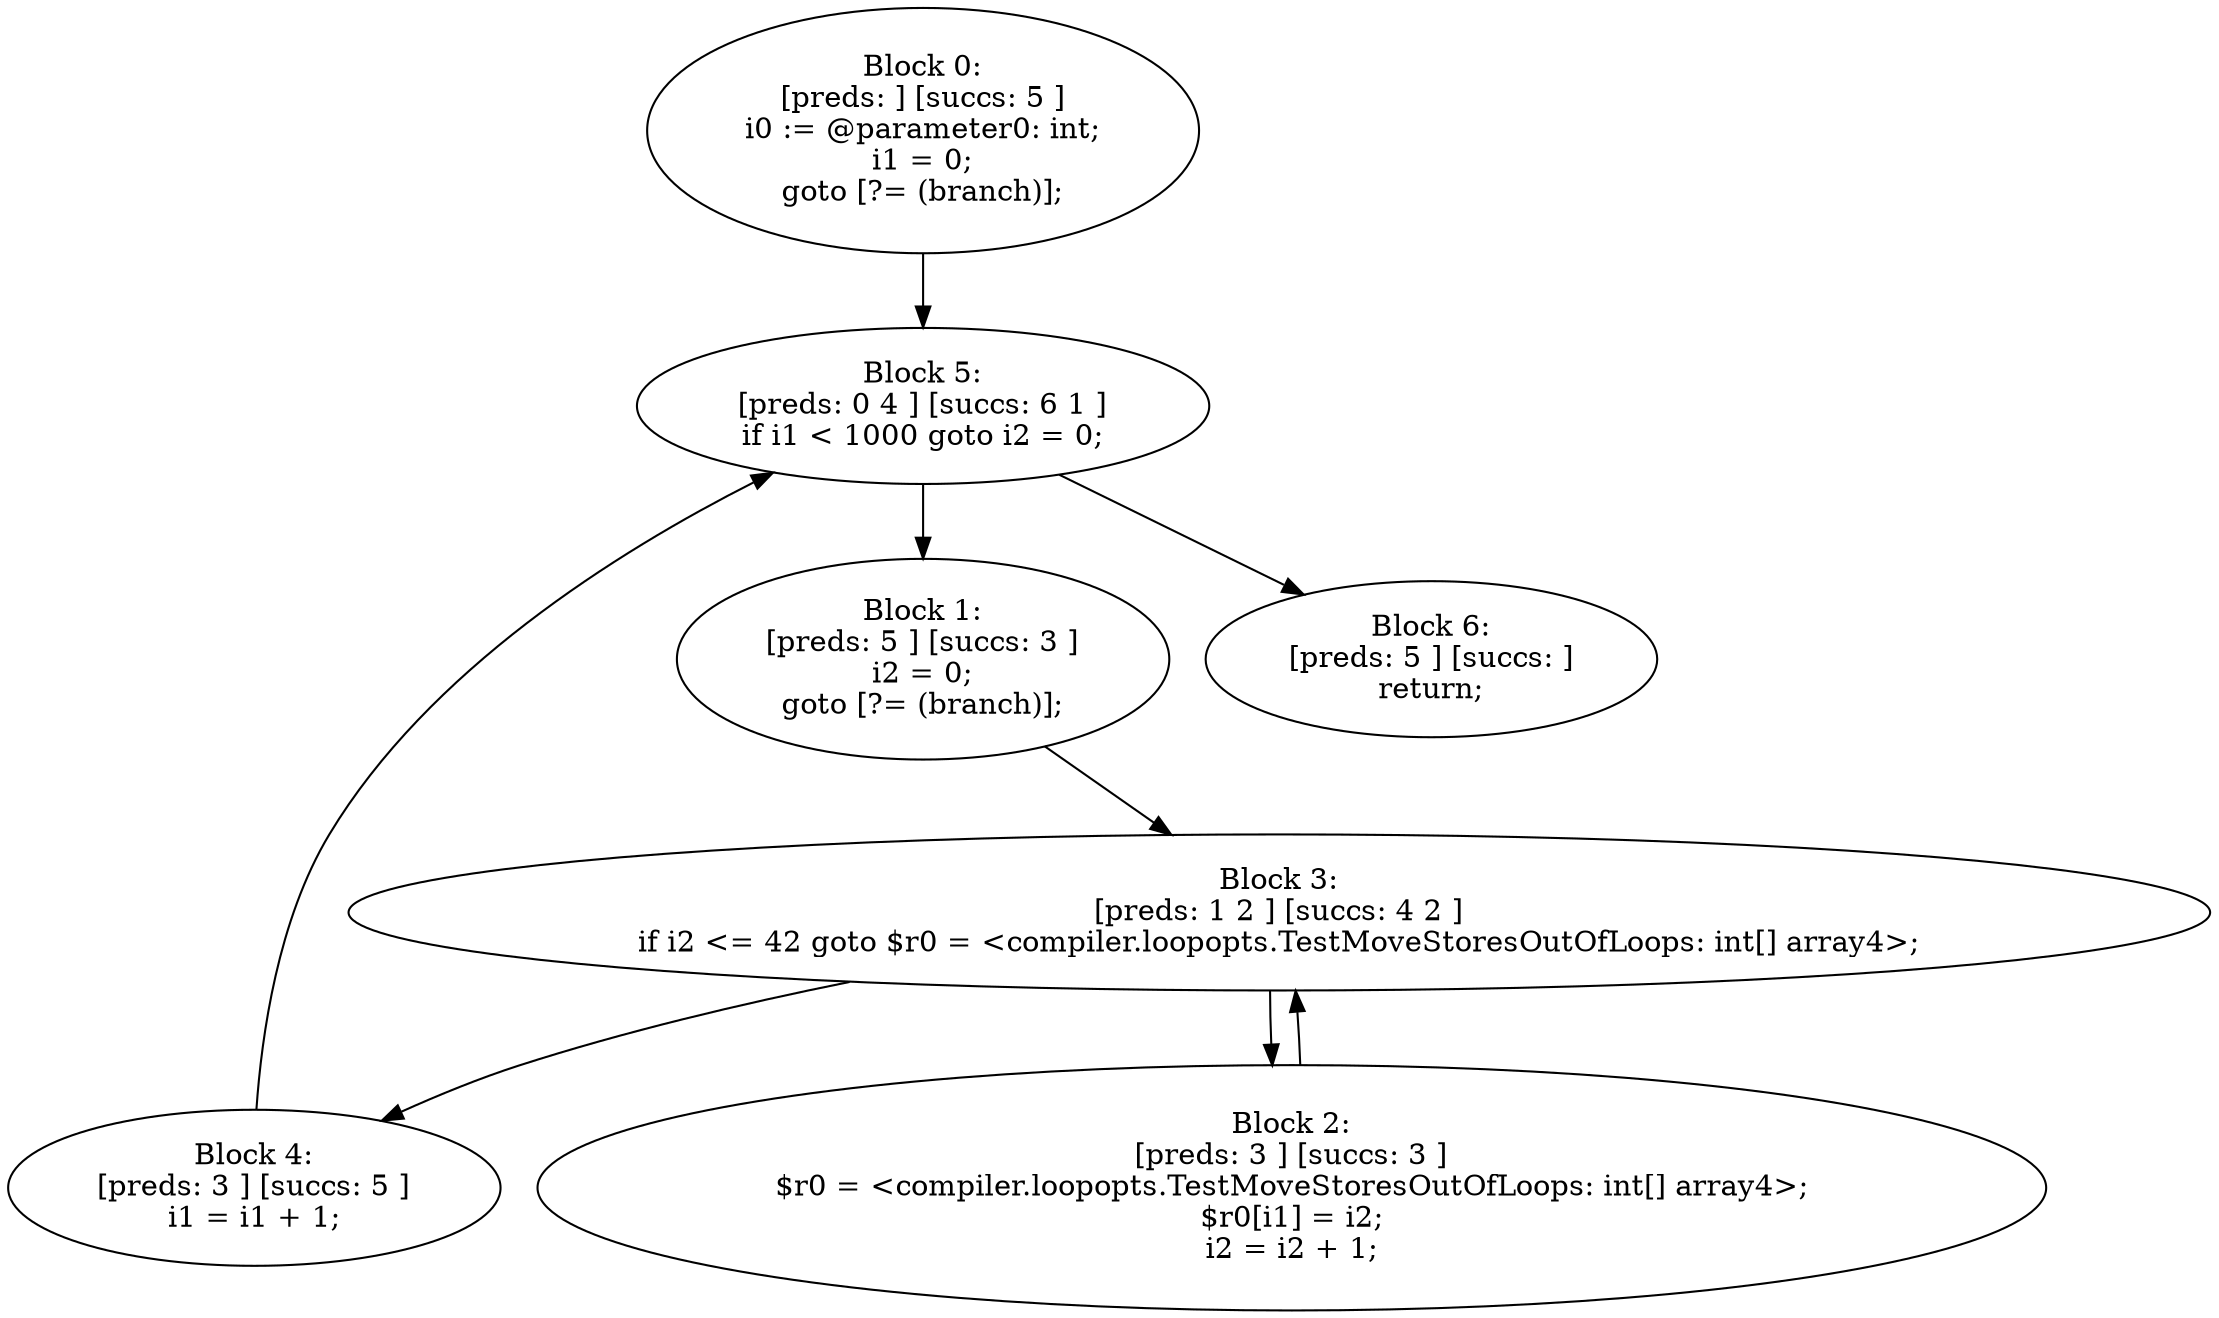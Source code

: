 digraph "unitGraph" {
    "Block 0:
[preds: ] [succs: 5 ]
i0 := @parameter0: int;
i1 = 0;
goto [?= (branch)];
"
    "Block 1:
[preds: 5 ] [succs: 3 ]
i2 = 0;
goto [?= (branch)];
"
    "Block 2:
[preds: 3 ] [succs: 3 ]
$r0 = <compiler.loopopts.TestMoveStoresOutOfLoops: int[] array4>;
$r0[i1] = i2;
i2 = i2 + 1;
"
    "Block 3:
[preds: 1 2 ] [succs: 4 2 ]
if i2 <= 42 goto $r0 = <compiler.loopopts.TestMoveStoresOutOfLoops: int[] array4>;
"
    "Block 4:
[preds: 3 ] [succs: 5 ]
i1 = i1 + 1;
"
    "Block 5:
[preds: 0 4 ] [succs: 6 1 ]
if i1 < 1000 goto i2 = 0;
"
    "Block 6:
[preds: 5 ] [succs: ]
return;
"
    "Block 0:
[preds: ] [succs: 5 ]
i0 := @parameter0: int;
i1 = 0;
goto [?= (branch)];
"->"Block 5:
[preds: 0 4 ] [succs: 6 1 ]
if i1 < 1000 goto i2 = 0;
";
    "Block 1:
[preds: 5 ] [succs: 3 ]
i2 = 0;
goto [?= (branch)];
"->"Block 3:
[preds: 1 2 ] [succs: 4 2 ]
if i2 <= 42 goto $r0 = <compiler.loopopts.TestMoveStoresOutOfLoops: int[] array4>;
";
    "Block 2:
[preds: 3 ] [succs: 3 ]
$r0 = <compiler.loopopts.TestMoveStoresOutOfLoops: int[] array4>;
$r0[i1] = i2;
i2 = i2 + 1;
"->"Block 3:
[preds: 1 2 ] [succs: 4 2 ]
if i2 <= 42 goto $r0 = <compiler.loopopts.TestMoveStoresOutOfLoops: int[] array4>;
";
    "Block 3:
[preds: 1 2 ] [succs: 4 2 ]
if i2 <= 42 goto $r0 = <compiler.loopopts.TestMoveStoresOutOfLoops: int[] array4>;
"->"Block 4:
[preds: 3 ] [succs: 5 ]
i1 = i1 + 1;
";
    "Block 3:
[preds: 1 2 ] [succs: 4 2 ]
if i2 <= 42 goto $r0 = <compiler.loopopts.TestMoveStoresOutOfLoops: int[] array4>;
"->"Block 2:
[preds: 3 ] [succs: 3 ]
$r0 = <compiler.loopopts.TestMoveStoresOutOfLoops: int[] array4>;
$r0[i1] = i2;
i2 = i2 + 1;
";
    "Block 4:
[preds: 3 ] [succs: 5 ]
i1 = i1 + 1;
"->"Block 5:
[preds: 0 4 ] [succs: 6 1 ]
if i1 < 1000 goto i2 = 0;
";
    "Block 5:
[preds: 0 4 ] [succs: 6 1 ]
if i1 < 1000 goto i2 = 0;
"->"Block 6:
[preds: 5 ] [succs: ]
return;
";
    "Block 5:
[preds: 0 4 ] [succs: 6 1 ]
if i1 < 1000 goto i2 = 0;
"->"Block 1:
[preds: 5 ] [succs: 3 ]
i2 = 0;
goto [?= (branch)];
";
}
